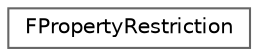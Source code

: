 digraph "Graphical Class Hierarchy"
{
 // INTERACTIVE_SVG=YES
 // LATEX_PDF_SIZE
  bgcolor="transparent";
  edge [fontname=Helvetica,fontsize=10,labelfontname=Helvetica,labelfontsize=10];
  node [fontname=Helvetica,fontsize=10,shape=box,height=0.2,width=0.4];
  rankdir="LR";
  Node0 [id="Node000000",label="FPropertyRestriction",height=0.2,width=0.4,color="grey40", fillcolor="white", style="filled",URL="$d0/d8d/classFPropertyRestriction.html",tooltip=" "];
}
